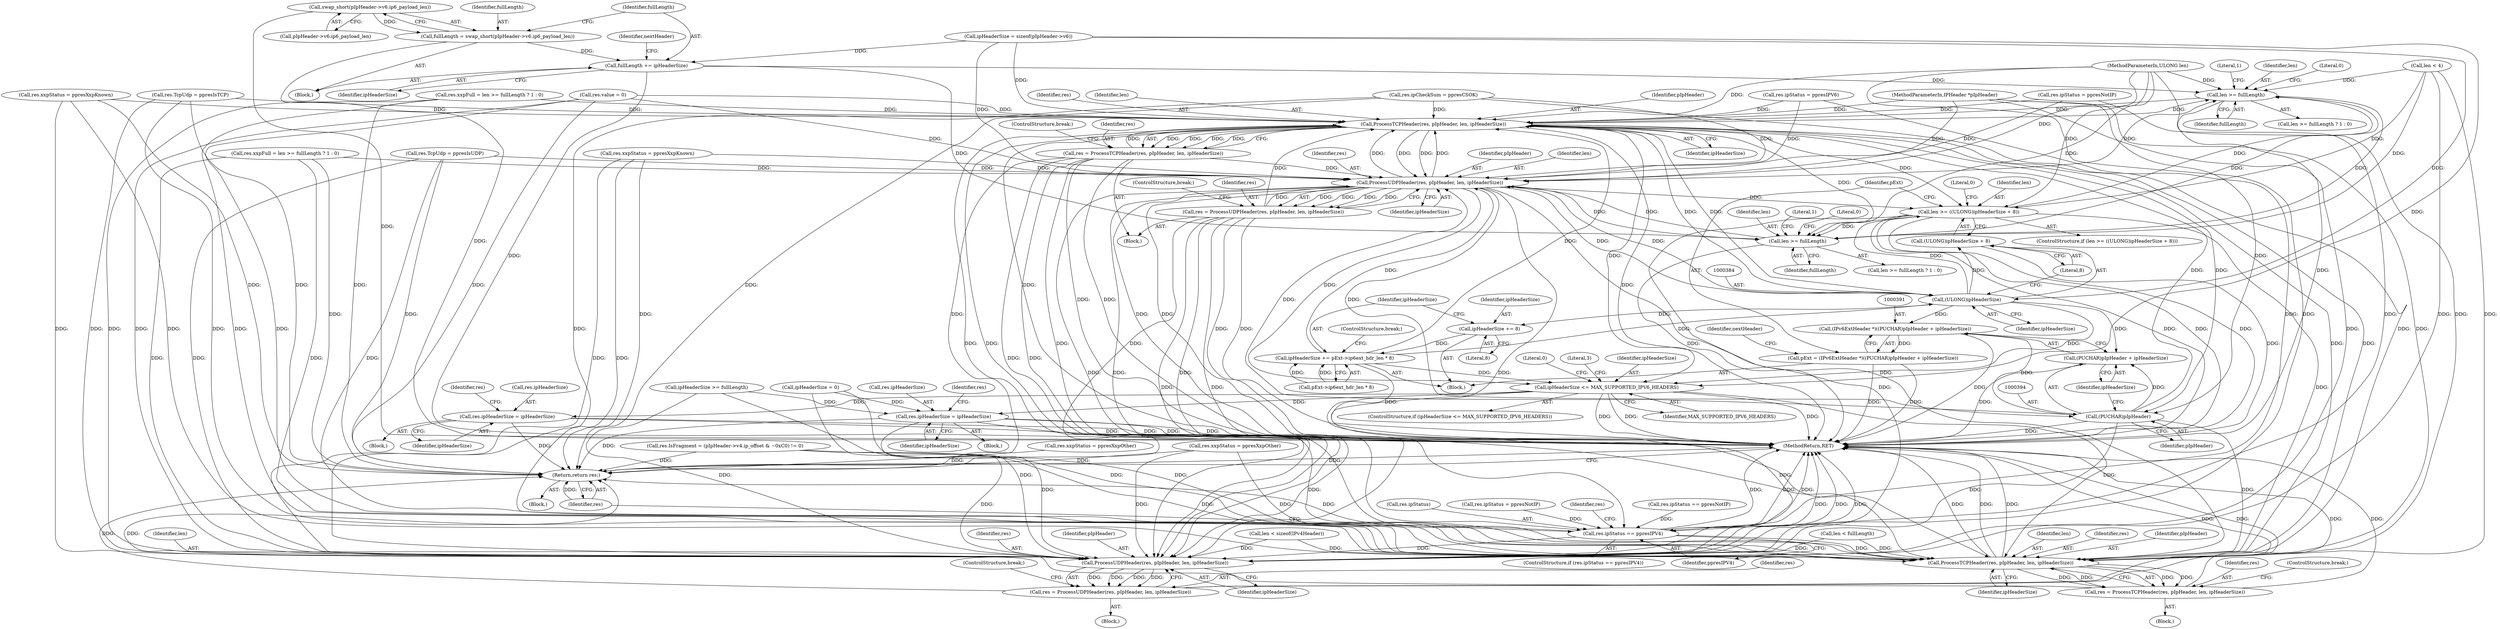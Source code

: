 digraph "0_kvm-guest-drivers-windows_fbfa4d1083ea84c5429992ca3e996d7d4fbc8238_3@pointer" {
"1000290" [label="(Call,swap_short(pIpHeader->v6.ip6_payload_len))"];
"1000288" [label="(Call,fullLength = swap_short(pIpHeader->v6.ip6_payload_len))"];
"1000296" [label="(Call,fullLength += ipHeaderSize)"];
"1000327" [label="(Call,len >= fullLength)"];
"1000334" [label="(Call,ProcessTCPHeader(res, pIpHeader, len, ipHeaderSize))"];
"1000332" [label="(Call,res = ProcessTCPHeader(res, pIpHeader, len, ipHeaderSize))"];
"1000366" [label="(Call,ProcessUDPHeader(res, pIpHeader, len, ipHeaderSize))"];
"1000359" [label="(Call,len >= fullLength)"];
"1000364" [label="(Call,res = ProcessUDPHeader(res, pIpHeader, len, ipHeaderSize))"];
"1000481" [label="(Call,res.ipStatus == ppresIPV4)"];
"1000516" [label="(Call,ProcessTCPHeader(res, pIpHeader, len, ipHeaderSize))"];
"1000514" [label="(Call,res = ProcessTCPHeader(res, pIpHeader, len, ipHeaderSize))"];
"1000539" [label="(Return,return res;)"];
"1000526" [label="(Call,ProcessUDPHeader(res, pIpHeader, len, ipHeaderSize))"];
"1000524" [label="(Call,res = ProcessUDPHeader(res, pIpHeader, len, ipHeaderSize))"];
"1000380" [label="(Call,len >= ((ULONG)ipHeaderSize + 8))"];
"1000383" [label="(Call,(ULONG)ipHeaderSize)"];
"1000382" [label="(Call,(ULONG)ipHeaderSize + 8)"];
"1000390" [label="(Call,(IPv6ExtHeader *)((PUCHAR)pIpHeader + ipHeaderSize))"];
"1000388" [label="(Call,pExt = (IPv6ExtHeader *)((PUCHAR)pIpHeader + ipHeaderSize))"];
"1000392" [label="(Call,(PUCHAR)pIpHeader + ipHeaderSize)"];
"1000402" [label="(Call,ipHeaderSize += 8)"];
"1000405" [label="(Call,ipHeaderSize += pExt->ip6ext_hdr_len * 8)"];
"1000446" [label="(Call,ipHeaderSize <= MAX_SUPPORTED_IPV6_HEADERS)"];
"1000461" [label="(Call,res.ipHeaderSize = ipHeaderSize)"];
"1000487" [label="(Call,res.ipHeaderSize = ipHeaderSize)"];
"1000393" [label="(Call,(PUCHAR)pIpHeader)"];
"1000365" [label="(Identifier,res)"];
"1000494" [label="(Identifier,res)"];
"1000519" [label="(Identifier,len)"];
"1000326" [label="(Call,len >= fullLength ? 1 : 0)"];
"1000482" [label="(Call,res.ipStatus)"];
"1000382" [label="(Call,(ULONG)ipHeaderSize + 8)"];
"1000515" [label="(Identifier,res)"];
"1000469" [label="(Literal,0)"];
"1000288" [label="(Call,fullLength = swap_short(pIpHeader->v6.ip6_payload_len))"];
"1000298" [label="(Identifier,ipHeaderSize)"];
"1000371" [label="(ControlStructure,break;)"];
"1000533" [label="(Call,res.xxpStatus = ppresXxpOther)"];
"1000402" [label="(Call,ipHeaderSize += 8)"];
"1000449" [label="(Block,)"];
"1000475" [label="(Call,res.ipStatus = ppresNotIP)"];
"1000451" [label="(Literal,3)"];
"1000526" [label="(Call,ProcessUDPHeader(res, pIpHeader, len, ipHeaderSize))"];
"1000362" [label="(Literal,1)"];
"1000363" [label="(Literal,0)"];
"1000514" [label="(Call,res = ProcessTCPHeader(res, pIpHeader, len, ipHeaderSize))"];
"1000528" [label="(Identifier,pIpHeader)"];
"1000487" [label="(Call,res.ipHeaderSize = ipHeaderSize)"];
"1000383" [label="(Call,(ULONG)ipHeaderSize)"];
"1000485" [label="(Identifier,ppresIPV4)"];
"1000492" [label="(Call,res.IsFragment = (pIpHeader->v4.ip_offset & ~0xC0) != 0)"];
"1000336" [label="(Identifier,pIpHeader)"];
"1000360" [label="(Identifier,len)"];
"1000415" [label="(Literal,0)"];
"1000403" [label="(Identifier,ipHeaderSize)"];
"1000330" [label="(Literal,1)"];
"1000491" [label="(Identifier,ipHeaderSize)"];
"1000139" [label="(Call,ipHeaderSize = 0)"];
"1000103" [label="(Block,)"];
"1000517" [label="(Identifier,res)"];
"1000290" [label="(Call,swap_short(pIpHeader->v6.ip6_payload_len))"];
"1000361" [label="(Identifier,fullLength)"];
"1000433" [label="(Call,res.xxpStatus = ppresXxpOther)"];
"1000226" [label="(Call,len < fullLength)"];
"1000307" [label="(Block,)"];
"1000530" [label="(Identifier,ipHeaderSize)"];
"1000102" [label="(MethodParameterIn,ULONG len)"];
"1000513" [label="(Block,)"];
"1000359" [label="(Call,len >= fullLength)"];
"1000101" [label="(MethodParameterIn,IPHeader *pIpHeader)"];
"1000405" [label="(Call,ipHeaderSize += pExt->ip6ext_hdr_len * 8)"];
"1000461" [label="(Call,res.ipHeaderSize = ipHeaderSize)"];
"1000297" [label="(Identifier,fullLength)"];
"1000354" [label="(Call,res.xxpFull = len >= fullLength ? 1 : 0)"];
"1000531" [label="(ControlStructure,break;)"];
"1000541" [label="(MethodReturn,RET)"];
"1000322" [label="(Call,res.xxpFull = len >= fullLength ? 1 : 0)"];
"1000483" [label="(Identifier,res)"];
"1000389" [label="(Identifier,pExt)"];
"1000370" [label="(Identifier,ipHeaderSize)"];
"1000349" [label="(Call,res.TcpUdp = ppresIsUDP)"];
"1000366" [label="(Call,ProcessUDPHeader(res, pIpHeader, len, ipHeaderSize))"];
"1000259" [label="(Block,)"];
"1000481" [label="(Call,res.ipStatus == ppresIPV4)"];
"1000344" [label="(Call,res.xxpStatus = ppresXxpKnown)"];
"1000329" [label="(Identifier,fullLength)"];
"1000393" [label="(Call,(PUCHAR)pIpHeader)"];
"1000521" [label="(ControlStructure,break;)"];
"1000386" [label="(Literal,8)"];
"1000448" [label="(Identifier,MAX_SUPPORTED_IPV6_HEADERS)"];
"1000446" [label="(Call,ipHeaderSize <= MAX_SUPPORTED_IPV6_HEADERS)"];
"1000488" [label="(Call,res.ipHeaderSize)"];
"1000385" [label="(Identifier,ipHeaderSize)"];
"1000529" [label="(Identifier,len)"];
"1000312" [label="(Call,res.xxpStatus = ppresXxpKnown)"];
"1000395" [label="(Identifier,pIpHeader)"];
"1000368" [label="(Identifier,pIpHeader)"];
"1000486" [label="(Block,)"];
"1000392" [label="(Call,(PUCHAR)pIpHeader + ipHeaderSize)"];
"1000332" [label="(Call,res = ProcessTCPHeader(res, pIpHeader, len, ipHeaderSize))"];
"1000380" [label="(Call,len >= ((ULONG)ipHeaderSize + 8))"];
"1000396" [label="(Identifier,ipHeaderSize)"];
"1000328" [label="(Identifier,len)"];
"1000520" [label="(Identifier,ipHeaderSize)"];
"1000379" [label="(ControlStructure,if (len >= ((ULONG)ipHeaderSize + 8)))"];
"1000387" [label="(Block,)"];
"1000407" [label="(Call,pExt->ip6ext_hdr_len * 8)"];
"1000516" [label="(Call,ProcessTCPHeader(res, pIpHeader, len, ipHeaderSize))"];
"1000431" [label="(ControlStructure,break;)"];
"1000406" [label="(Identifier,ipHeaderSize)"];
"1000272" [label="(Call,ipHeaderSize = sizeof(pIpHeader->v6))"];
"1000489" [label="(Identifier,res)"];
"1000335" [label="(Identifier,res)"];
"1000334" [label="(Call,ProcessTCPHeader(res, pIpHeader, len, ipHeaderSize))"];
"1000317" [label="(Call,res.TcpUdp = ppresIsTCP)"];
"1000364" [label="(Call,res = ProcessUDPHeader(res, pIpHeader, len, ipHeaderSize))"];
"1000296" [label="(Call,fullLength += ipHeaderSize)"];
"1000423" [label="(Call,res.ipStatus = ppresNotIP)"];
"1000462" [label="(Call,res.ipHeaderSize)"];
"1000338" [label="(Identifier,ipHeaderSize)"];
"1000146" [label="(Call,res.value = 0)"];
"1000327" [label="(Call,len >= fullLength)"];
"1000111" [label="(Call,len < 4)"];
"1000283" [label="(Call,res.ipCheckSum = ppresCSOK)"];
"1000539" [label="(Return,return res;)"];
"1000291" [label="(Call,pIpHeader->v6.ip6_payload_len)"];
"1000465" [label="(Identifier,ipHeaderSize)"];
"1000223" [label="(Call,ipHeaderSize >= fullLength)"];
"1000278" [label="(Call,res.ipStatus = ppresIPV6)"];
"1000157" [label="(Call,len < sizeof(IPv4Header))"];
"1000333" [label="(Identifier,res)"];
"1000525" [label="(Identifier,res)"];
"1000447" [label="(Identifier,ipHeaderSize)"];
"1000369" [label="(Identifier,len)"];
"1000213" [label="(Call,res.ipStatus == ppresNotIP)"];
"1000480" [label="(ControlStructure,if (res.ipStatus == ppresIPV4))"];
"1000527" [label="(Identifier,res)"];
"1000388" [label="(Call,pExt = (IPv6ExtHeader *)((PUCHAR)pIpHeader + ipHeaderSize))"];
"1000398" [label="(Identifier,nextHeader)"];
"1000301" [label="(Identifier,nextHeader)"];
"1000390" [label="(Call,(IPv6ExtHeader *)((PUCHAR)pIpHeader + ipHeaderSize))"];
"1000540" [label="(Identifier,res)"];
"1000367" [label="(Identifier,res)"];
"1000524" [label="(Call,res = ProcessUDPHeader(res, pIpHeader, len, ipHeaderSize))"];
"1000339" [label="(ControlStructure,break;)"];
"1000289" [label="(Identifier,fullLength)"];
"1000358" [label="(Call,len >= fullLength ? 1 : 0)"];
"1000445" [label="(ControlStructure,if (ipHeaderSize <= MAX_SUPPORTED_IPV6_HEADERS))"];
"1000337" [label="(Identifier,len)"];
"1000381" [label="(Identifier,len)"];
"1000404" [label="(Literal,8)"];
"1000518" [label="(Identifier,pIpHeader)"];
"1000523" [label="(Block,)"];
"1000331" [label="(Literal,0)"];
"1000290" -> "1000288"  [label="AST: "];
"1000290" -> "1000291"  [label="CFG: "];
"1000291" -> "1000290"  [label="AST: "];
"1000288" -> "1000290"  [label="CFG: "];
"1000290" -> "1000541"  [label="DDG: "];
"1000290" -> "1000288"  [label="DDG: "];
"1000288" -> "1000259"  [label="AST: "];
"1000289" -> "1000288"  [label="AST: "];
"1000297" -> "1000288"  [label="CFG: "];
"1000288" -> "1000541"  [label="DDG: "];
"1000288" -> "1000296"  [label="DDG: "];
"1000296" -> "1000259"  [label="AST: "];
"1000296" -> "1000298"  [label="CFG: "];
"1000297" -> "1000296"  [label="AST: "];
"1000298" -> "1000296"  [label="AST: "];
"1000301" -> "1000296"  [label="CFG: "];
"1000296" -> "1000541"  [label="DDG: "];
"1000272" -> "1000296"  [label="DDG: "];
"1000296" -> "1000327"  [label="DDG: "];
"1000296" -> "1000359"  [label="DDG: "];
"1000327" -> "1000326"  [label="AST: "];
"1000327" -> "1000329"  [label="CFG: "];
"1000328" -> "1000327"  [label="AST: "];
"1000329" -> "1000327"  [label="AST: "];
"1000330" -> "1000327"  [label="CFG: "];
"1000331" -> "1000327"  [label="CFG: "];
"1000327" -> "1000541"  [label="DDG: "];
"1000366" -> "1000327"  [label="DDG: "];
"1000111" -> "1000327"  [label="DDG: "];
"1000380" -> "1000327"  [label="DDG: "];
"1000334" -> "1000327"  [label="DDG: "];
"1000102" -> "1000327"  [label="DDG: "];
"1000359" -> "1000327"  [label="DDG: "];
"1000327" -> "1000334"  [label="DDG: "];
"1000327" -> "1000359"  [label="DDG: "];
"1000334" -> "1000332"  [label="AST: "];
"1000334" -> "1000338"  [label="CFG: "];
"1000335" -> "1000334"  [label="AST: "];
"1000336" -> "1000334"  [label="AST: "];
"1000337" -> "1000334"  [label="AST: "];
"1000338" -> "1000334"  [label="AST: "];
"1000332" -> "1000334"  [label="CFG: "];
"1000334" -> "1000541"  [label="DDG: "];
"1000334" -> "1000541"  [label="DDG: "];
"1000334" -> "1000332"  [label="DDG: "];
"1000334" -> "1000332"  [label="DDG: "];
"1000334" -> "1000332"  [label="DDG: "];
"1000334" -> "1000332"  [label="DDG: "];
"1000364" -> "1000334"  [label="DDG: "];
"1000332" -> "1000334"  [label="DDG: "];
"1000283" -> "1000334"  [label="DDG: "];
"1000317" -> "1000334"  [label="DDG: "];
"1000312" -> "1000334"  [label="DDG: "];
"1000423" -> "1000334"  [label="DDG: "];
"1000322" -> "1000334"  [label="DDG: "];
"1000146" -> "1000334"  [label="DDG: "];
"1000278" -> "1000334"  [label="DDG: "];
"1000366" -> "1000334"  [label="DDG: "];
"1000366" -> "1000334"  [label="DDG: "];
"1000393" -> "1000334"  [label="DDG: "];
"1000101" -> "1000334"  [label="DDG: "];
"1000102" -> "1000334"  [label="DDG: "];
"1000405" -> "1000334"  [label="DDG: "];
"1000383" -> "1000334"  [label="DDG: "];
"1000272" -> "1000334"  [label="DDG: "];
"1000334" -> "1000359"  [label="DDG: "];
"1000334" -> "1000366"  [label="DDG: "];
"1000334" -> "1000366"  [label="DDG: "];
"1000334" -> "1000380"  [label="DDG: "];
"1000334" -> "1000383"  [label="DDG: "];
"1000334" -> "1000393"  [label="DDG: "];
"1000334" -> "1000446"  [label="DDG: "];
"1000334" -> "1000516"  [label="DDG: "];
"1000334" -> "1000516"  [label="DDG: "];
"1000334" -> "1000526"  [label="DDG: "];
"1000334" -> "1000526"  [label="DDG: "];
"1000332" -> "1000307"  [label="AST: "];
"1000333" -> "1000332"  [label="AST: "];
"1000339" -> "1000332"  [label="CFG: "];
"1000332" -> "1000541"  [label="DDG: "];
"1000332" -> "1000541"  [label="DDG: "];
"1000332" -> "1000366"  [label="DDG: "];
"1000332" -> "1000481"  [label="DDG: "];
"1000332" -> "1000516"  [label="DDG: "];
"1000332" -> "1000526"  [label="DDG: "];
"1000332" -> "1000539"  [label="DDG: "];
"1000366" -> "1000364"  [label="AST: "];
"1000366" -> "1000370"  [label="CFG: "];
"1000367" -> "1000366"  [label="AST: "];
"1000368" -> "1000366"  [label="AST: "];
"1000369" -> "1000366"  [label="AST: "];
"1000370" -> "1000366"  [label="AST: "];
"1000364" -> "1000366"  [label="CFG: "];
"1000366" -> "1000541"  [label="DDG: "];
"1000366" -> "1000541"  [label="DDG: "];
"1000366" -> "1000359"  [label="DDG: "];
"1000366" -> "1000364"  [label="DDG: "];
"1000366" -> "1000364"  [label="DDG: "];
"1000366" -> "1000364"  [label="DDG: "];
"1000366" -> "1000364"  [label="DDG: "];
"1000364" -> "1000366"  [label="DDG: "];
"1000283" -> "1000366"  [label="DDG: "];
"1000423" -> "1000366"  [label="DDG: "];
"1000349" -> "1000366"  [label="DDG: "];
"1000344" -> "1000366"  [label="DDG: "];
"1000146" -> "1000366"  [label="DDG: "];
"1000278" -> "1000366"  [label="DDG: "];
"1000354" -> "1000366"  [label="DDG: "];
"1000393" -> "1000366"  [label="DDG: "];
"1000101" -> "1000366"  [label="DDG: "];
"1000359" -> "1000366"  [label="DDG: "];
"1000102" -> "1000366"  [label="DDG: "];
"1000405" -> "1000366"  [label="DDG: "];
"1000383" -> "1000366"  [label="DDG: "];
"1000272" -> "1000366"  [label="DDG: "];
"1000366" -> "1000380"  [label="DDG: "];
"1000366" -> "1000383"  [label="DDG: "];
"1000366" -> "1000393"  [label="DDG: "];
"1000366" -> "1000446"  [label="DDG: "];
"1000366" -> "1000516"  [label="DDG: "];
"1000366" -> "1000516"  [label="DDG: "];
"1000366" -> "1000526"  [label="DDG: "];
"1000366" -> "1000526"  [label="DDG: "];
"1000359" -> "1000358"  [label="AST: "];
"1000359" -> "1000361"  [label="CFG: "];
"1000360" -> "1000359"  [label="AST: "];
"1000361" -> "1000359"  [label="AST: "];
"1000362" -> "1000359"  [label="CFG: "];
"1000363" -> "1000359"  [label="CFG: "];
"1000359" -> "1000541"  [label="DDG: "];
"1000111" -> "1000359"  [label="DDG: "];
"1000380" -> "1000359"  [label="DDG: "];
"1000102" -> "1000359"  [label="DDG: "];
"1000364" -> "1000307"  [label="AST: "];
"1000365" -> "1000364"  [label="AST: "];
"1000371" -> "1000364"  [label="CFG: "];
"1000364" -> "1000541"  [label="DDG: "];
"1000364" -> "1000541"  [label="DDG: "];
"1000364" -> "1000481"  [label="DDG: "];
"1000364" -> "1000516"  [label="DDG: "];
"1000364" -> "1000526"  [label="DDG: "];
"1000364" -> "1000539"  [label="DDG: "];
"1000481" -> "1000480"  [label="AST: "];
"1000481" -> "1000485"  [label="CFG: "];
"1000482" -> "1000481"  [label="AST: "];
"1000485" -> "1000481"  [label="AST: "];
"1000489" -> "1000481"  [label="CFG: "];
"1000540" -> "1000481"  [label="CFG: "];
"1000481" -> "1000541"  [label="DDG: "];
"1000481" -> "1000541"  [label="DDG: "];
"1000481" -> "1000541"  [label="DDG: "];
"1000213" -> "1000481"  [label="DDG: "];
"1000475" -> "1000481"  [label="DDG: "];
"1000423" -> "1000481"  [label="DDG: "];
"1000278" -> "1000481"  [label="DDG: "];
"1000481" -> "1000516"  [label="DDG: "];
"1000481" -> "1000526"  [label="DDG: "];
"1000481" -> "1000539"  [label="DDG: "];
"1000516" -> "1000514"  [label="AST: "];
"1000516" -> "1000520"  [label="CFG: "];
"1000517" -> "1000516"  [label="AST: "];
"1000518" -> "1000516"  [label="AST: "];
"1000519" -> "1000516"  [label="AST: "];
"1000520" -> "1000516"  [label="AST: "];
"1000514" -> "1000516"  [label="CFG: "];
"1000516" -> "1000541"  [label="DDG: "];
"1000516" -> "1000541"  [label="DDG: "];
"1000516" -> "1000541"  [label="DDG: "];
"1000516" -> "1000514"  [label="DDG: "];
"1000516" -> "1000514"  [label="DDG: "];
"1000516" -> "1000514"  [label="DDG: "];
"1000516" -> "1000514"  [label="DDG: "];
"1000283" -> "1000516"  [label="DDG: "];
"1000317" -> "1000516"  [label="DDG: "];
"1000487" -> "1000516"  [label="DDG: "];
"1000312" -> "1000516"  [label="DDG: "];
"1000349" -> "1000516"  [label="DDG: "];
"1000322" -> "1000516"  [label="DDG: "];
"1000344" -> "1000516"  [label="DDG: "];
"1000433" -> "1000516"  [label="DDG: "];
"1000492" -> "1000516"  [label="DDG: "];
"1000146" -> "1000516"  [label="DDG: "];
"1000354" -> "1000516"  [label="DDG: "];
"1000393" -> "1000516"  [label="DDG: "];
"1000101" -> "1000516"  [label="DDG: "];
"1000226" -> "1000516"  [label="DDG: "];
"1000157" -> "1000516"  [label="DDG: "];
"1000111" -> "1000516"  [label="DDG: "];
"1000380" -> "1000516"  [label="DDG: "];
"1000102" -> "1000516"  [label="DDG: "];
"1000139" -> "1000516"  [label="DDG: "];
"1000446" -> "1000516"  [label="DDG: "];
"1000223" -> "1000516"  [label="DDG: "];
"1000514" -> "1000513"  [label="AST: "];
"1000515" -> "1000514"  [label="AST: "];
"1000521" -> "1000514"  [label="CFG: "];
"1000514" -> "1000541"  [label="DDG: "];
"1000514" -> "1000541"  [label="DDG: "];
"1000514" -> "1000539"  [label="DDG: "];
"1000539" -> "1000103"  [label="AST: "];
"1000539" -> "1000540"  [label="CFG: "];
"1000540" -> "1000539"  [label="AST: "];
"1000541" -> "1000539"  [label="CFG: "];
"1000539" -> "1000541"  [label="DDG: "];
"1000540" -> "1000539"  [label="DDG: "];
"1000524" -> "1000539"  [label="DDG: "];
"1000283" -> "1000539"  [label="DDG: "];
"1000317" -> "1000539"  [label="DDG: "];
"1000487" -> "1000539"  [label="DDG: "];
"1000312" -> "1000539"  [label="DDG: "];
"1000349" -> "1000539"  [label="DDG: "];
"1000533" -> "1000539"  [label="DDG: "];
"1000461" -> "1000539"  [label="DDG: "];
"1000322" -> "1000539"  [label="DDG: "];
"1000344" -> "1000539"  [label="DDG: "];
"1000433" -> "1000539"  [label="DDG: "];
"1000492" -> "1000539"  [label="DDG: "];
"1000146" -> "1000539"  [label="DDG: "];
"1000354" -> "1000539"  [label="DDG: "];
"1000526" -> "1000524"  [label="AST: "];
"1000526" -> "1000530"  [label="CFG: "];
"1000527" -> "1000526"  [label="AST: "];
"1000528" -> "1000526"  [label="AST: "];
"1000529" -> "1000526"  [label="AST: "];
"1000530" -> "1000526"  [label="AST: "];
"1000524" -> "1000526"  [label="CFG: "];
"1000526" -> "1000541"  [label="DDG: "];
"1000526" -> "1000541"  [label="DDG: "];
"1000526" -> "1000541"  [label="DDG: "];
"1000526" -> "1000524"  [label="DDG: "];
"1000526" -> "1000524"  [label="DDG: "];
"1000526" -> "1000524"  [label="DDG: "];
"1000526" -> "1000524"  [label="DDG: "];
"1000283" -> "1000526"  [label="DDG: "];
"1000317" -> "1000526"  [label="DDG: "];
"1000487" -> "1000526"  [label="DDG: "];
"1000312" -> "1000526"  [label="DDG: "];
"1000349" -> "1000526"  [label="DDG: "];
"1000322" -> "1000526"  [label="DDG: "];
"1000344" -> "1000526"  [label="DDG: "];
"1000433" -> "1000526"  [label="DDG: "];
"1000492" -> "1000526"  [label="DDG: "];
"1000146" -> "1000526"  [label="DDG: "];
"1000354" -> "1000526"  [label="DDG: "];
"1000393" -> "1000526"  [label="DDG: "];
"1000101" -> "1000526"  [label="DDG: "];
"1000226" -> "1000526"  [label="DDG: "];
"1000157" -> "1000526"  [label="DDG: "];
"1000111" -> "1000526"  [label="DDG: "];
"1000380" -> "1000526"  [label="DDG: "];
"1000102" -> "1000526"  [label="DDG: "];
"1000139" -> "1000526"  [label="DDG: "];
"1000446" -> "1000526"  [label="DDG: "];
"1000223" -> "1000526"  [label="DDG: "];
"1000524" -> "1000523"  [label="AST: "];
"1000525" -> "1000524"  [label="AST: "];
"1000531" -> "1000524"  [label="CFG: "];
"1000524" -> "1000541"  [label="DDG: "];
"1000524" -> "1000541"  [label="DDG: "];
"1000380" -> "1000379"  [label="AST: "];
"1000380" -> "1000382"  [label="CFG: "];
"1000381" -> "1000380"  [label="AST: "];
"1000382" -> "1000380"  [label="AST: "];
"1000389" -> "1000380"  [label="CFG: "];
"1000415" -> "1000380"  [label="CFG: "];
"1000380" -> "1000541"  [label="DDG: "];
"1000380" -> "1000541"  [label="DDG: "];
"1000380" -> "1000541"  [label="DDG: "];
"1000111" -> "1000380"  [label="DDG: "];
"1000102" -> "1000380"  [label="DDG: "];
"1000383" -> "1000380"  [label="DDG: "];
"1000383" -> "1000382"  [label="AST: "];
"1000383" -> "1000385"  [label="CFG: "];
"1000384" -> "1000383"  [label="AST: "];
"1000385" -> "1000383"  [label="AST: "];
"1000386" -> "1000383"  [label="CFG: "];
"1000383" -> "1000382"  [label="DDG: "];
"1000405" -> "1000383"  [label="DDG: "];
"1000272" -> "1000383"  [label="DDG: "];
"1000383" -> "1000390"  [label="DDG: "];
"1000383" -> "1000392"  [label="DDG: "];
"1000383" -> "1000402"  [label="DDG: "];
"1000383" -> "1000446"  [label="DDG: "];
"1000382" -> "1000386"  [label="CFG: "];
"1000386" -> "1000382"  [label="AST: "];
"1000382" -> "1000541"  [label="DDG: "];
"1000390" -> "1000388"  [label="AST: "];
"1000390" -> "1000392"  [label="CFG: "];
"1000391" -> "1000390"  [label="AST: "];
"1000392" -> "1000390"  [label="AST: "];
"1000388" -> "1000390"  [label="CFG: "];
"1000390" -> "1000541"  [label="DDG: "];
"1000390" -> "1000388"  [label="DDG: "];
"1000393" -> "1000390"  [label="DDG: "];
"1000388" -> "1000387"  [label="AST: "];
"1000389" -> "1000388"  [label="AST: "];
"1000398" -> "1000388"  [label="CFG: "];
"1000388" -> "1000541"  [label="DDG: "];
"1000388" -> "1000541"  [label="DDG: "];
"1000392" -> "1000396"  [label="CFG: "];
"1000393" -> "1000392"  [label="AST: "];
"1000396" -> "1000392"  [label="AST: "];
"1000392" -> "1000541"  [label="DDG: "];
"1000393" -> "1000392"  [label="DDG: "];
"1000402" -> "1000387"  [label="AST: "];
"1000402" -> "1000404"  [label="CFG: "];
"1000403" -> "1000402"  [label="AST: "];
"1000404" -> "1000402"  [label="AST: "];
"1000406" -> "1000402"  [label="CFG: "];
"1000402" -> "1000405"  [label="DDG: "];
"1000405" -> "1000387"  [label="AST: "];
"1000405" -> "1000407"  [label="CFG: "];
"1000406" -> "1000405"  [label="AST: "];
"1000407" -> "1000405"  [label="AST: "];
"1000431" -> "1000405"  [label="CFG: "];
"1000405" -> "1000541"  [label="DDG: "];
"1000407" -> "1000405"  [label="DDG: "];
"1000407" -> "1000405"  [label="DDG: "];
"1000405" -> "1000446"  [label="DDG: "];
"1000446" -> "1000445"  [label="AST: "];
"1000446" -> "1000448"  [label="CFG: "];
"1000447" -> "1000446"  [label="AST: "];
"1000448" -> "1000446"  [label="AST: "];
"1000451" -> "1000446"  [label="CFG: "];
"1000469" -> "1000446"  [label="CFG: "];
"1000446" -> "1000541"  [label="DDG: "];
"1000446" -> "1000541"  [label="DDG: "];
"1000446" -> "1000541"  [label="DDG: "];
"1000272" -> "1000446"  [label="DDG: "];
"1000446" -> "1000461"  [label="DDG: "];
"1000446" -> "1000487"  [label="DDG: "];
"1000461" -> "1000449"  [label="AST: "];
"1000461" -> "1000465"  [label="CFG: "];
"1000462" -> "1000461"  [label="AST: "];
"1000465" -> "1000461"  [label="AST: "];
"1000483" -> "1000461"  [label="CFG: "];
"1000461" -> "1000541"  [label="DDG: "];
"1000461" -> "1000541"  [label="DDG: "];
"1000487" -> "1000486"  [label="AST: "];
"1000487" -> "1000491"  [label="CFG: "];
"1000488" -> "1000487"  [label="AST: "];
"1000491" -> "1000487"  [label="AST: "];
"1000494" -> "1000487"  [label="CFG: "];
"1000487" -> "1000541"  [label="DDG: "];
"1000487" -> "1000541"  [label="DDG: "];
"1000139" -> "1000487"  [label="DDG: "];
"1000223" -> "1000487"  [label="DDG: "];
"1000393" -> "1000395"  [label="CFG: "];
"1000394" -> "1000393"  [label="AST: "];
"1000395" -> "1000393"  [label="AST: "];
"1000396" -> "1000393"  [label="CFG: "];
"1000393" -> "1000541"  [label="DDG: "];
"1000101" -> "1000393"  [label="DDG: "];
}
